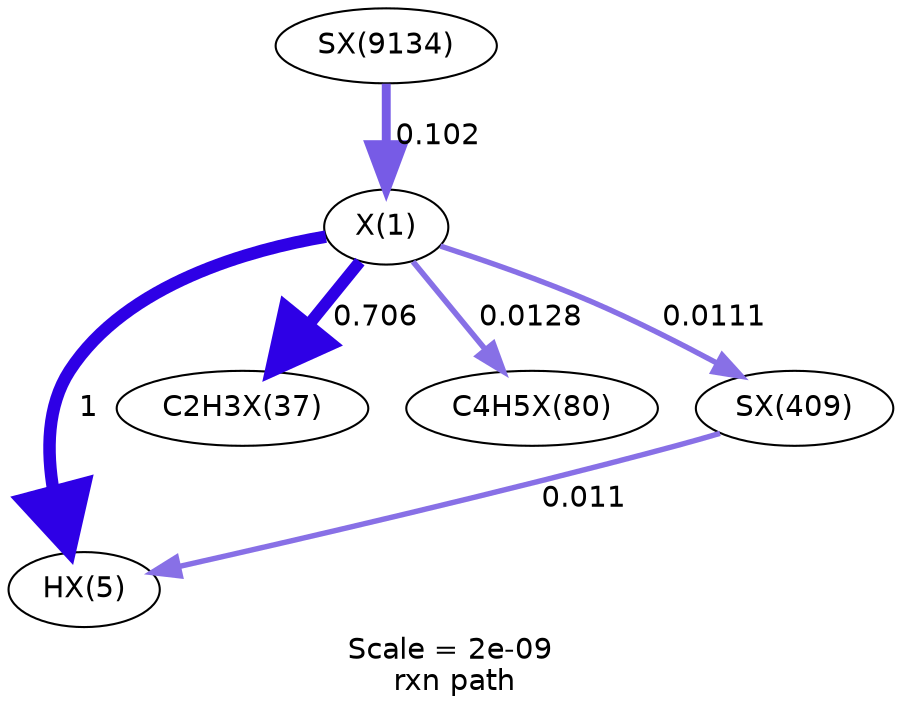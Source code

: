 digraph reaction_paths {
center=1;
s38 -> s39[fontname="Helvetica", style="setlinewidth(6)", arrowsize=3, color="0.7, 1.5, 0.9"
, label=" 1"];
s38 -> s40[fontname="Helvetica", style="setlinewidth(5.74)", arrowsize=2.87, color="0.7, 1.21, 0.9"
, label=" 0.706"];
s38 -> s42[fontname="Helvetica", style="setlinewidth(2.71)", arrowsize=1.35, color="0.7, 0.513, 0.9"
, label=" 0.0128"];
s38 -> s46[fontname="Helvetica", style="setlinewidth(2.6)", arrowsize=1.3, color="0.7, 0.511, 0.9"
, label=" 0.0111"];
s56 -> s38[fontname="Helvetica", style="setlinewidth(4.28)", arrowsize=2.14, color="0.7, 0.602, 0.9"
, label=" 0.102"];
s46 -> s39[fontname="Helvetica", style="setlinewidth(2.6)", arrowsize=1.3, color="0.7, 0.511, 0.9"
, label=" 0.011"];
s38 [ fontname="Helvetica", label="X(1)"];
s39 [ fontname="Helvetica", label="HX(5)"];
s40 [ fontname="Helvetica", label="C2H3X(37)"];
s42 [ fontname="Helvetica", label="C4H5X(80)"];
s46 [ fontname="Helvetica", label="SX(409)"];
s56 [ fontname="Helvetica", label="SX(9134)"];
 label = "Scale = 2e-09\l rxn path";
 fontname = "Helvetica";
}
